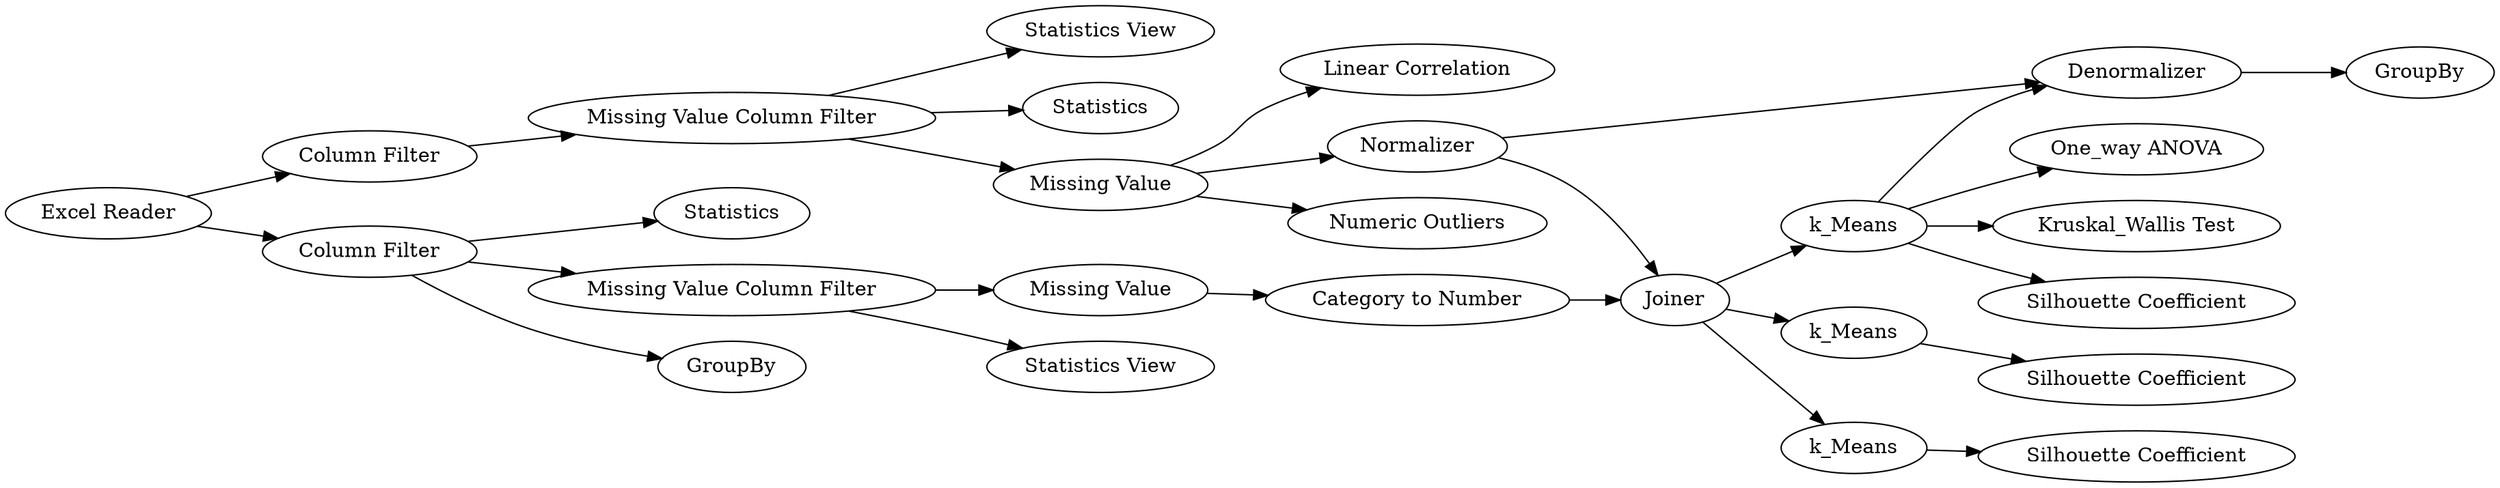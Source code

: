 digraph {
	1 [label="Excel Reader"]
	2 [label="Column Filter"]
	3 [label="Column Filter"]
	4 [label="Missing Value Column Filter"]
	5 [label="Missing Value"]
	6 [label="Missing Value Column Filter"]
	7 [label="Missing Value"]
	8 [label="Statistics View"]
	9 [label="Statistics View"]
	10 [label="Category to Number"]
	14 [label=Joiner]
	15 [label=k_Means]
	16 [label=k_Means]
	17 [label=k_Means]
	19 [label="Silhouette Coefficient"]
	20 [label="Silhouette Coefficient"]
	21 [label="Silhouette Coefficient"]
	22 [label="One_way ANOVA"]
	23 [label=Normalizer]
	24 [label="Kruskal_Wallis Test"]
	25 [label="Numeric Outliers"]
	26 [label=Denormalizer]
	28 [label=GroupBy]
	29 [label=Statistics]
	30 [label="Linear Correlation"]
	31 [label=GroupBy]
	32 [label=Statistics]
	1 -> 3
	1 -> 2
	2 -> 4
	2 -> 28
	2 -> 32
	3 -> 6
	4 -> 5
	4 -> 9
	5 -> 10
	6 -> 7
	6 -> 8
	6 -> 29
	7 -> 23
	7 -> 30
	7 -> 25
	10 -> 14
	14 -> 15
	14 -> 16
	14 -> 17
	15 -> 26
	15 -> 24
	15 -> 22
	15 -> 19
	16 -> 20
	17 -> 21
	23 -> 26
	23 -> 14
	26 -> 31
	rankdir=LR
}
